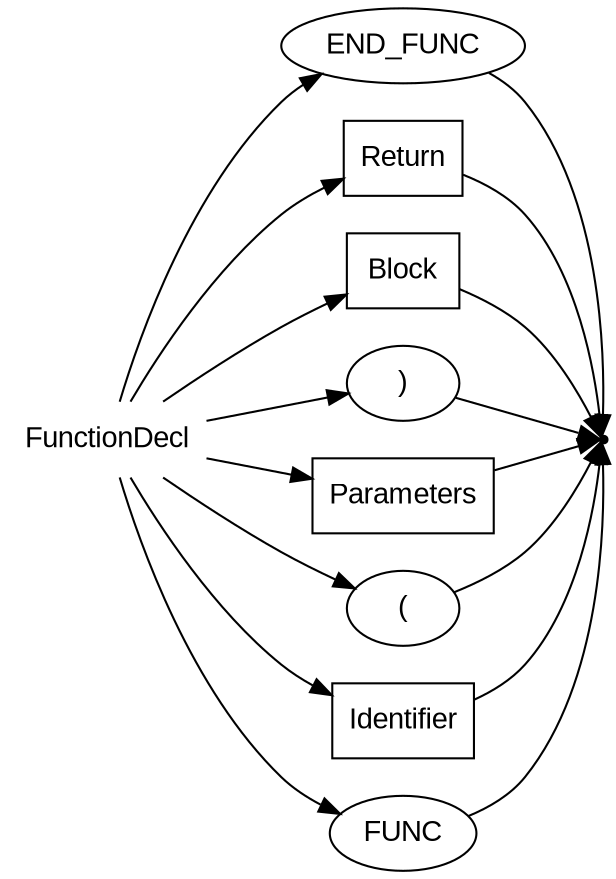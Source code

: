 digraph FUNCTIONDECL {
  rankdir=LR;
  node [fontname="Arial"];
  start [label="FunctionDecl" shape=plaintext];
  end [label="" shape=point];
  A [label="END_FUNC" shape=oval];
  B [label="Return" shape=box];
  C [label="Block" shape=box];
  D [label=")" shape=oval];
  E [label="Parameters" shape=box];
  F [label="(" shape=oval];
  G [label="Identifier" shape=box];
  H [label="FUNC" shape=oval];
  start -> H;
  start -> G;
  start -> F;
  start -> E;
  start -> D;
  start -> C;
  start -> B;
  start -> A;
  A -> end;
  B -> end;
  C -> end;
  D -> end;
  E -> end;
  F -> end;
  G -> end;
  H -> end;
}